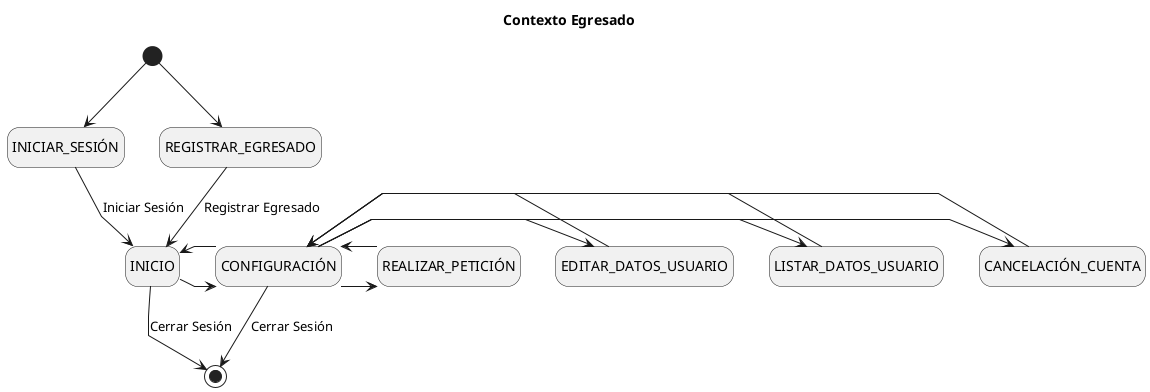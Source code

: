 @startuml Contexto
title Contexto Egresado

skinparam {
    NoteBackgroundColor #whiteSmoke
    NoteBorderColor #green
    linetype polyline
}

hide empty description

[*] --> INICIAR_SESIÓN
[*] --> REGISTRAR_EGRESADO
INICIAR_SESIÓN --> INICIO : Iniciar Sesión
REGISTRAR_EGRESADO --> INICIO : Registrar Egresado


INICIO -> CONFIGURACIÓN
INICIO <- CONFIGURACIÓN

CONFIGURACIÓN -> CANCELACIÓN_CUENTA
CONFIGURACIÓN <- CANCELACIÓN_CUENTA
CONFIGURACIÓN -> LISTAR_DATOS_USUARIO
CONFIGURACIÓN <- LISTAR_DATOS_USUARIO
CONFIGURACIÓN -> EDITAR_DATOS_USUARIO
CONFIGURACIÓN <- EDITAR_DATOS_USUARIO
CONFIGURACIÓN -> REALIZAR_PETICIÓN
CONFIGURACIÓN <- REALIZAR_PETICIÓN

CONFIGURACIÓN -> [*] : Cerrar Sesión
INICIO --> [*] : Cerrar Sesión

@enduml